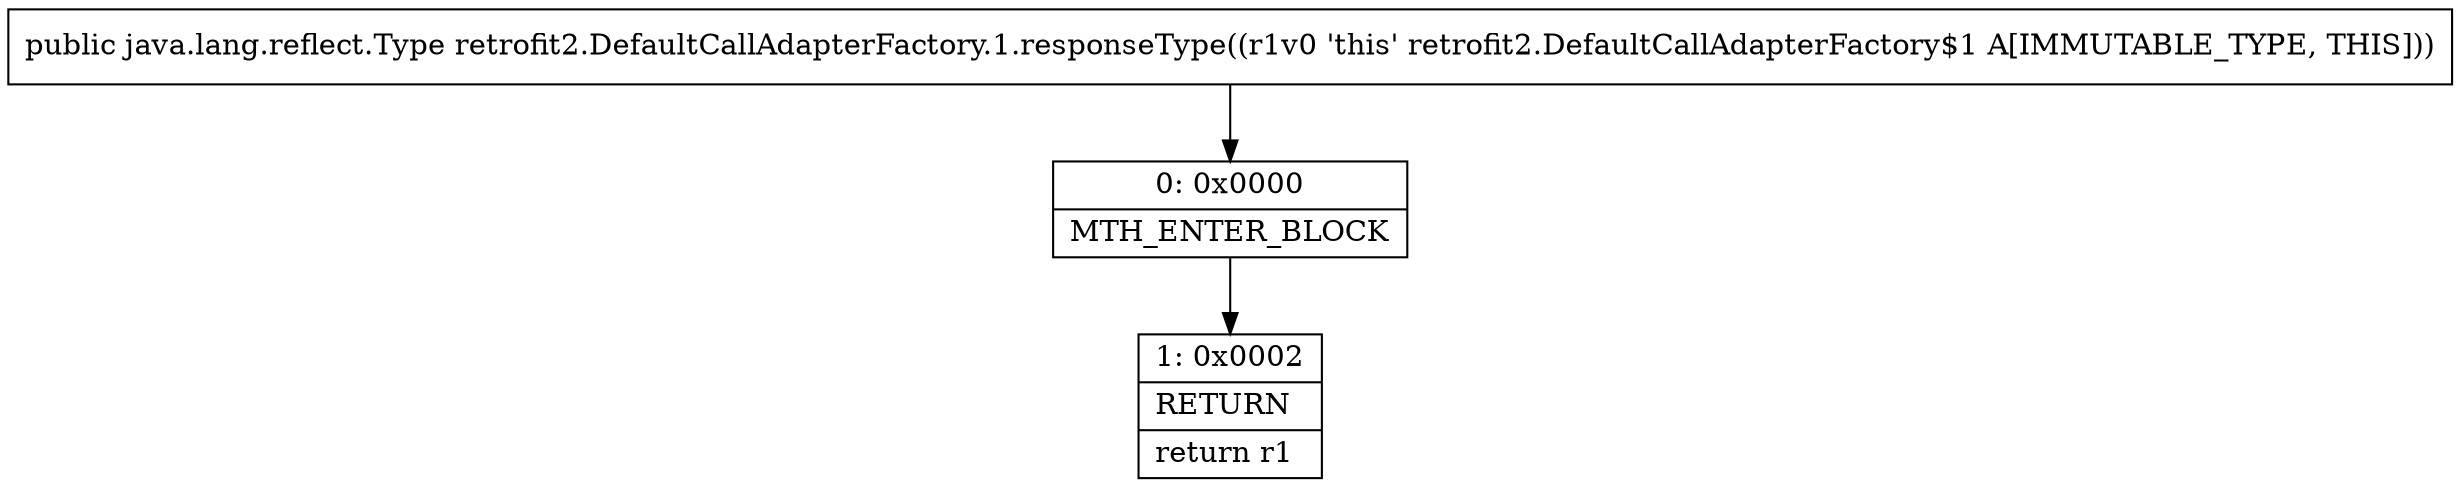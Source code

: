 digraph "CFG forretrofit2.DefaultCallAdapterFactory.1.responseType()Ljava\/lang\/reflect\/Type;" {
Node_0 [shape=record,label="{0\:\ 0x0000|MTH_ENTER_BLOCK\l}"];
Node_1 [shape=record,label="{1\:\ 0x0002|RETURN\l|return r1\l}"];
MethodNode[shape=record,label="{public java.lang.reflect.Type retrofit2.DefaultCallAdapterFactory.1.responseType((r1v0 'this' retrofit2.DefaultCallAdapterFactory$1 A[IMMUTABLE_TYPE, THIS])) }"];
MethodNode -> Node_0;
Node_0 -> Node_1;
}

